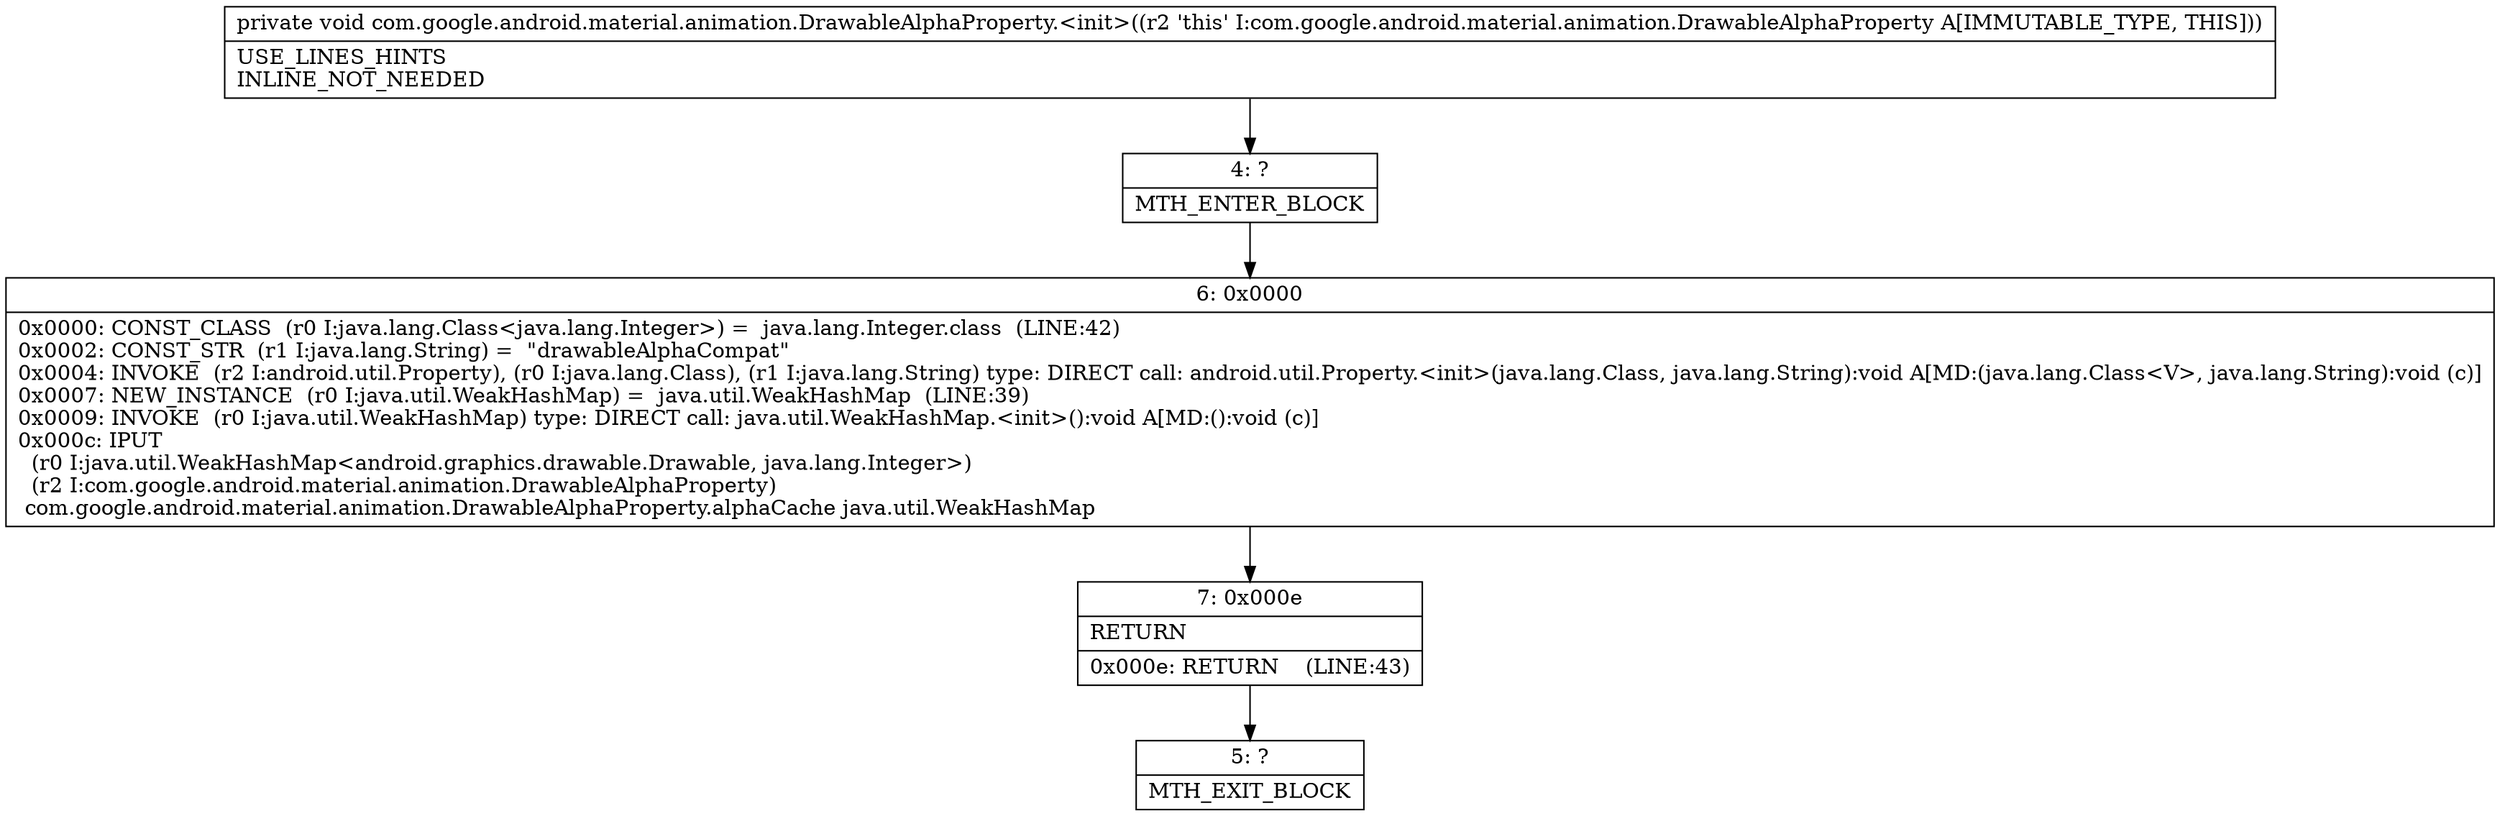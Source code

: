 digraph "CFG forcom.google.android.material.animation.DrawableAlphaProperty.\<init\>()V" {
Node_4 [shape=record,label="{4\:\ ?|MTH_ENTER_BLOCK\l}"];
Node_6 [shape=record,label="{6\:\ 0x0000|0x0000: CONST_CLASS  (r0 I:java.lang.Class\<java.lang.Integer\>) =  java.lang.Integer.class  (LINE:42)\l0x0002: CONST_STR  (r1 I:java.lang.String) =  \"drawableAlphaCompat\" \l0x0004: INVOKE  (r2 I:android.util.Property), (r0 I:java.lang.Class), (r1 I:java.lang.String) type: DIRECT call: android.util.Property.\<init\>(java.lang.Class, java.lang.String):void A[MD:(java.lang.Class\<V\>, java.lang.String):void (c)]\l0x0007: NEW_INSTANCE  (r0 I:java.util.WeakHashMap) =  java.util.WeakHashMap  (LINE:39)\l0x0009: INVOKE  (r0 I:java.util.WeakHashMap) type: DIRECT call: java.util.WeakHashMap.\<init\>():void A[MD:():void (c)]\l0x000c: IPUT  \l  (r0 I:java.util.WeakHashMap\<android.graphics.drawable.Drawable, java.lang.Integer\>)\l  (r2 I:com.google.android.material.animation.DrawableAlphaProperty)\l com.google.android.material.animation.DrawableAlphaProperty.alphaCache java.util.WeakHashMap \l}"];
Node_7 [shape=record,label="{7\:\ 0x000e|RETURN\l|0x000e: RETURN    (LINE:43)\l}"];
Node_5 [shape=record,label="{5\:\ ?|MTH_EXIT_BLOCK\l}"];
MethodNode[shape=record,label="{private void com.google.android.material.animation.DrawableAlphaProperty.\<init\>((r2 'this' I:com.google.android.material.animation.DrawableAlphaProperty A[IMMUTABLE_TYPE, THIS]))  | USE_LINES_HINTS\lINLINE_NOT_NEEDED\l}"];
MethodNode -> Node_4;Node_4 -> Node_6;
Node_6 -> Node_7;
Node_7 -> Node_5;
}


